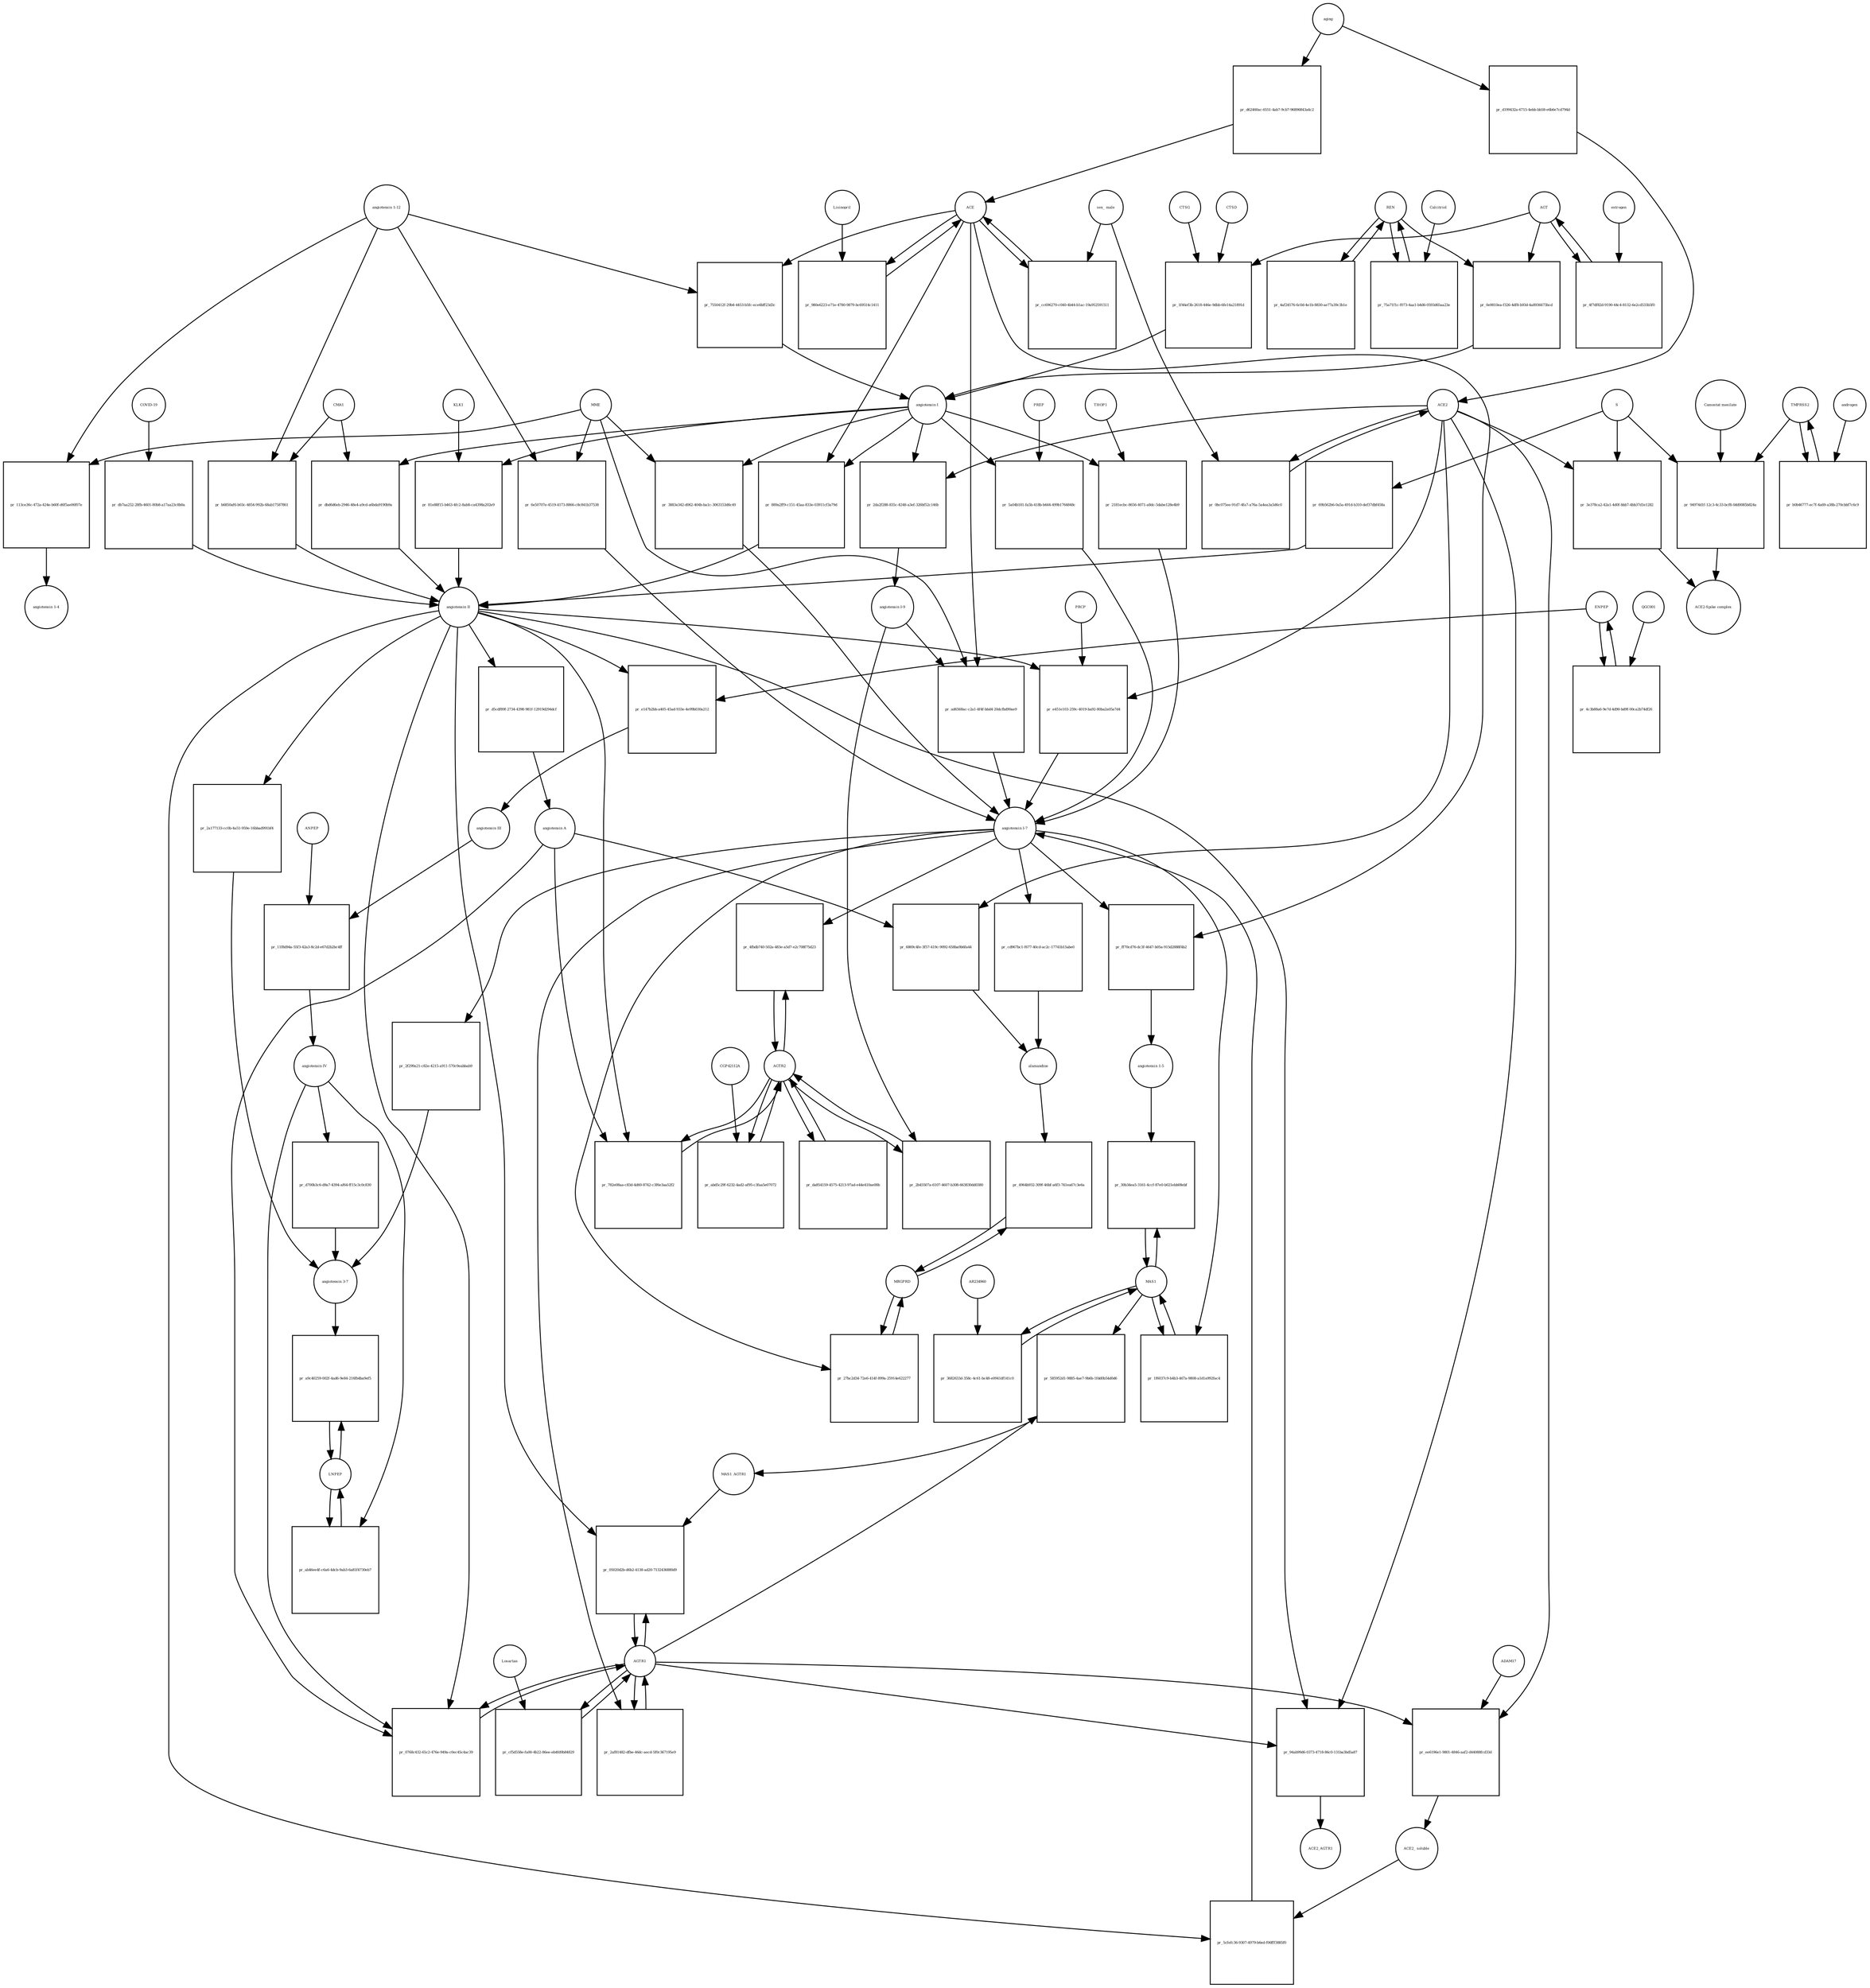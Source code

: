 strict digraph  {
"angiotensin I" [annotation="urn_miriam_obo.chebi_CHEBI%3A2718", bipartite=0, cls="simple chemical", fontsize=4, label="angiotensin I", shape=circle];
"pr_889a2ff9-c151-45aa-833e-03911cf3a79d" [annotation="", bipartite=1, cls=process, fontsize=4, label="pr_889a2ff9-c151-45aa-833e-03911cf3a79d", shape=square];
"angiotensin II" [annotation="urn_miriam_obo.chebi_CHEBI%3A2718", bipartite=0, cls="simple chemical", fontsize=4, label="angiotensin II", shape=circle];
ACE [annotation="urn_miriam_hgnc_HGNC%3A2707", bipartite=0, cls=macromolecule, fontsize=4, label=ACE, shape=circle];
"pr_2da2f288-835c-4248-a3ef-326bf52c146b" [annotation="", bipartite=1, cls=process, fontsize=4, label="pr_2da2f288-835c-4248-a3ef-326bf52c146b", shape=square];
"angiotensin I-9" [annotation="urn_miriam_obo.chebi_CHEBI%3A80128", bipartite=0, cls="simple chemical", fontsize=4, label="angiotensin I-9", shape=circle];
ACE2 [annotation="urn_miriam_hgnc_HGNC%3A13557", bipartite=0, cls=macromolecule, fontsize=4, label=ACE2, shape=circle];
"pr_ad6568ac-c2a1-4f4f-bbd4-20dcfbd90ae9" [annotation="", bipartite=1, cls=process, fontsize=4, label="pr_ad6568ac-c2a1-4f4f-bbd4-20dcfbd90ae9", shape=square];
"angiotensin I-7" [annotation="urn_miriam_obo.chebi_CHEBI%3A55438", bipartite=0, cls="simple chemical", fontsize=4, label="angiotensin I-7", shape=circle];
MME [annotation="urn_miriam_hgnc_HGNC%3A7154", bipartite=0, cls=macromolecule, fontsize=4, label=MME, shape=circle];
"pr_e451e103-259c-4019-ba92-80ba2a05a7d4" [annotation="", bipartite=1, cls=process, fontsize=4, label="pr_e451e103-259c-4019-ba92-80ba2a05a7d4", shape=square];
PRCP [annotation="urn_miriam_hgnc_HGNC%3A9344", bipartite=0, cls=macromolecule, fontsize=4, label=PRCP, shape=circle];
"pr_ff70cd76-dc3f-4647-b05a-915d2888f4b2" [annotation="", bipartite=1, cls=process, fontsize=4, label="pr_ff70cd76-dc3f-4647-b05a-915d2888f4b2", shape=square];
"angiotensin 1-5" [annotation="urn_miriam_obo.chebi_CHEBI%3A80129", bipartite=0, cls="simple chemical", fontsize=4, label="angiotensin 1-5", shape=circle];
REN [annotation="urn_miriam_hgnc_HGNC%3A9958", bipartite=0, cls=macromolecule, fontsize=4, label=REN, shape=circle];
"pr_75a71f1c-f073-4aa1-b4d6-0593d65aa23e" [annotation="", bipartite=1, cls="omitted process", fontsize=4, label="pr_75a71f1c-f073-4aa1-b4d6-0593d65aa23e", shape=square];
Calcitriol [annotation="urn_miriam_obo.chebi_CHEBI%3A17823", bipartite=0, cls="simple chemical", fontsize=4, label=Calcitriol, shape=circle];
AGT [annotation="urn_miriam_hgnc_HGNC%3A333", bipartite=0, cls=macromolecule, fontsize=4, label=AGT, shape=circle];
"pr_0e9810ea-f326-4df8-b93d-4a8936673bcd" [annotation="", bipartite=1, cls=process, fontsize=4, label="pr_0e9810ea-f326-4df8-b93d-4a8936673bcd", shape=square];
"pr_3883e342-d062-404b-ba1c-3063153d6c49" [annotation="", bipartite=1, cls=process, fontsize=4, label="pr_3883e342-d062-404b-ba1c-3063153d6c49", shape=square];
MAS1 [annotation="urn_miriam_hgnc_HGNC%3A6899", bipartite=0, cls=macromolecule, fontsize=4, label=MAS1, shape=circle];
"pr_30b34ea5-3161-4ccf-87e0-b021ebb08ebf" [annotation="", bipartite=1, cls=process, fontsize=4, label="pr_30b34ea5-3161-4ccf-87e0-b021ebb08ebf", shape=square];
"pr_cd967bc1-f677-40cd-ac2c-17741b15abe0" [annotation="", bipartite=1, cls=process, fontsize=4, label="pr_cd967bc1-f677-40cd-ac2c-17741b15abe0", shape=square];
alamandine [annotation="", bipartite=0, cls="simple chemical", fontsize=4, label=alamandine, shape=circle];
"pr_d5cdf89f-2734-4398-981f-12919d294dcf" [annotation="", bipartite=1, cls=process, fontsize=4, label="pr_d5cdf89f-2734-4398-981f-12919d294dcf", shape=square];
"angiotensin A" [annotation="urn_miriam_kegg.compound_C20970", bipartite=0, cls="simple chemical", fontsize=4, label="angiotensin A", shape=circle];
"pr_6869c4fe-3f57-419c-9092-658ba9b6fa44" [annotation="", bipartite=1, cls=process, fontsize=4, label="pr_6869c4fe-3f57-419c-9092-658ba9b6fa44", shape=square];
"pr_e147b2bb-a405-45ad-933e-4e99b030a212" [annotation="", bipartite=1, cls=process, fontsize=4, label="pr_e147b2bb-a405-45ad-933e-4e99b030a212", shape=square];
"angiotensin III" [annotation="urn_miriam_obo.chebi_CHEBI%3A89666", bipartite=0, cls="simple chemical", fontsize=4, label="angiotensin III", shape=circle];
ENPEP [annotation="", bipartite=0, cls=macromolecule, fontsize=4, label=ENPEP, shape=circle];
"pr_11f8d94a-55f3-42a3-8c2d-e67d2b2bc4ff" [annotation="", bipartite=1, cls=process, fontsize=4, label="pr_11f8d94a-55f3-42a3-8c2d-e67d2b2bc4ff", shape=square];
"angiotensin IV" [annotation="urn_miriam_pubmed_32333398|urn_miriam_obo.chebi_CHEBI%3A80127", bipartite=0, cls="simple chemical", fontsize=4, label="angiotensin IV", shape=circle];
"ANPEP " [annotation="urn_miriam_hgnc_HGNC%3A500", bipartite=0, cls=macromolecule, fontsize=4, label="ANPEP ", shape=circle];
AGTR2 [annotation="urn_miriam_hgnc_HGNC%3A338", bipartite=0, cls=macromolecule, fontsize=4, label=AGTR2, shape=circle];
"pr_abd5c29f-6232-4ad2-af95-c3faa5e07072" [annotation="", bipartite=1, cls=process, fontsize=4, label="pr_abd5c29f-6232-4ad2-af95-c3faa5e07072", shape=square];
CGP42112A [annotation="urn_miriam_obo.chebi_CHEBI%3A147302", bipartite=0, cls="simple chemical", fontsize=4, label=CGP42112A, shape=circle];
"pr_4af24576-6c0d-4e1b-8830-ae77a39c3b1e" [annotation="", bipartite=1, cls=process, fontsize=4, label="pr_4af24576-6c0d-4e1b-8830-ae77a39c3b1e", shape=square];
"pr_ee6196e1-9801-4846-aaf2-d44088fcd33d" [annotation="", bipartite=1, cls=process, fontsize=4, label="pr_ee6196e1-9801-4846-aaf2-d44088fcd33d", shape=square];
"ACE2_ soluble" [annotation="urn_miriam_hgnc.symbol_ACE2", bipartite=0, cls=macromolecule, fontsize=4, label="ACE2_ soluble", shape=circle];
ADAM17 [annotation="urn_miriam_hgnc_HGNC%3A195", bipartite=0, cls=macromolecule, fontsize=4, label=ADAM17, shape=circle];
AGTR1 [annotation="urn_miriam_hgnc_HGNC%3A336", bipartite=0, cls=macromolecule, fontsize=4, label=AGTR1, shape=circle];
"pr_782e08aa-c83d-4d60-8742-c3f6e3aa52f2" [annotation="", bipartite=1, cls=process, fontsize=4, label="pr_782e08aa-c83d-4d60-8742-c3f6e3aa52f2", shape=square];
"pr_d199432a-6715-4ebb-bb58-e6b6e7cd794d" [annotation="", bipartite=1, cls=process, fontsize=4, label="pr_d199432a-6715-4ebb-bb58-e6b6e7cd794d", shape=square];
aging [annotation="urn_miriam_obo.go_GO%3A0007568", bipartite=0, cls=phenotype, fontsize=4, label=aging, shape=circle];
MRGPRD [annotation="urn_miriam_hgnc_HGNC%3A29626", bipartite=0, cls=macromolecule, fontsize=4, label=MRGPRD, shape=circle];
"pr_4964b932-309f-46bf-a6f3-741ea67c3e6a" [annotation="", bipartite=1, cls=process, fontsize=4, label="pr_4964b932-309f-46bf-a6f3-741ea67c3e6a", shape=square];
"pr_5cfefc36-9307-4979-b6ed-f06fff3885f0" [annotation="", bipartite=1, cls=process, fontsize=4, label="pr_5cfefc36-9307-4979-b6ed-f06fff3885f0", shape=square];
"pr_d62460ac-6551-4ab7-9cb7-96896843a4c2" [annotation="", bipartite=1, cls=process, fontsize=4, label="pr_d62460ac-6551-4ab7-9cb7-96896843a4c2", shape=square];
"pr_0bc075ee-91d7-4fa7-a76a-5a4ea3a5d6c0" [annotation="", bipartite=1, cls=process, fontsize=4, label="pr_0bc075ee-91d7-4fa7-a76a-5a4ea3a5d6c0", shape=square];
"sex_ male" [annotation=urn_miriam_mesh_D008297, bipartite=0, cls=phenotype, fontsize=4, label="sex_ male", shape=circle];
"pr_69b562b6-0a5a-491d-b310-def37dbf458a" [annotation="", bipartite=1, cls=process, fontsize=4, label="pr_69b562b6-0a5a-491d-b310-def37dbf458a", shape=square];
S [annotation="urn_miriam_uniprot_P0DTC2|urn_miriam_uniprot_P59594", bipartite=0, cls=macromolecule, fontsize=4, label=S, shape=circle];
"pr_cc696270-c040-4b44-b1ac-19a952591511" [annotation="", bipartite=1, cls=process, fontsize=4, label="pr_cc696270-c040-4b44-b1ac-19a952591511", shape=square];
"pr_0768c432-65c2-476e-949a-c0ec45c4ac39" [annotation="", bipartite=1, cls=process, fontsize=4, label="pr_0768c432-65c2-476e-949a-c0ec45c4ac39", shape=square];
"pr_94ab99d6-0373-4718-86c0-131ba3bd5a87" [annotation="", bipartite=1, cls=process, fontsize=4, label="pr_94ab99d6-0373-4718-86c0-131ba3bd5a87", shape=square];
ACE2_AGTR1 [annotation=urn_miriam_pubmed_25225202, bipartite=0, cls=complex, fontsize=4, label=ACE2_AGTR1, shape=circle];
"pr_3e378ca2-42a1-4d0f-bbb7-4bb37d1e1282" [annotation="", bipartite=1, cls=process, fontsize=4, label="pr_3e378ca2-42a1-4d0f-bbb7-4bb37d1e1282", shape=square];
"ACE2-Spike complex" [annotation=urn_miriam_pubmed_32275855, bipartite=0, cls=complex, fontsize=4, label="ACE2-Spike complex", shape=circle];
"pr_db7aa252-28fb-4601-80b8-a17aa23c8b0a" [annotation="", bipartite=1, cls=process, fontsize=4, label="pr_db7aa252-28fb-4601-80b8-a17aa23c8b0a", shape=square];
"COVID-19" [annotation="urn_miriam_taxonomy_2697049|urn_miriam_mesh_C000657245", bipartite=0, cls=phenotype, fontsize=4, label="COVID-19", shape=circle];
"angiotensin 1-12" [annotation=urn_miriam_pubmed_27465904, bipartite=0, cls="simple chemical", fontsize=4, label="angiotensin 1-12", shape=circle];
"pr_b6850af6-b03c-4854-992b-68ab17587861" [annotation="", bipartite=1, cls=process, fontsize=4, label="pr_b6850af6-b03c-4854-992b-68ab17587861", shape=square];
CMA1 [annotation="urn_miriam_hgnc_HGNC%3A2097", bipartite=0, cls=macromolecule, fontsize=4, label=CMA1, shape=circle];
TMPRSS2 [annotation="urn_miriam_hgnc_HGNC%3A11876", bipartite=0, cls=macromolecule, fontsize=4, label=TMPRSS2, shape=circle];
"pr_b0b46777-ec7f-4a69-a38b-270cbbf7c6c9" [annotation="", bipartite=1, cls="omitted process", fontsize=4, label="pr_b0b46777-ec7f-4a69-a38b-270cbbf7c6c9", shape=square];
androgen [annotation="urn_miriam_obo.chebi_CHEBI%3A50113", bipartite=0, cls="simple chemical", fontsize=4, label=androgen, shape=circle];
"pr_4f7df82d-9190-44c4-8132-6e2cd533b5f0" [annotation="", bipartite=1, cls="omitted process", fontsize=4, label="pr_4f7df82d-9190-44c4-8132-6e2cd533b5f0", shape=square];
estrogen [annotation="urn_miriam_obo.chebi_CHEBI%3A50114", bipartite=0, cls="simple chemical", fontsize=4, label=estrogen, shape=circle];
"pr_113ce36c-472a-424e-b60f-d6f5ae06f07e" [annotation="", bipartite=1, cls=process, fontsize=4, label="pr_113ce36c-472a-424e-b60f-d6f5ae06f07e", shape=square];
"angiotensin 1-4" [annotation=urn_miriam_pubmed_22490446, bipartite=0, cls="simple chemical", fontsize=4, label="angiotensin 1-4", shape=circle];
"pr_585952d1-9885-4ae7-9b6b-1fdd0b54d0d6" [annotation="", bipartite=1, cls=process, fontsize=4, label="pr_585952d1-9885-4ae7-9b6b-1fdd0b54d0d6", shape=square];
MAS1_AGTR1 [annotation=urn_miriam_pubmed_15809376, bipartite=0, cls=complex, fontsize=4, label=MAS1_AGTR1, shape=circle];
"pr_05020d2b-d6b2-4138-ad20-7132436880d9" [annotation="", bipartite=1, cls=process, fontsize=4, label="pr_05020d2b-d6b2-4138-ad20-7132436880d9", shape=square];
"pr_980e6223-e71e-4780-9879-bc69514c1411" [annotation="", bipartite=1, cls=process, fontsize=4, label="pr_980e6223-e71e-4780-9879-bc69514c1411", shape=square];
Lisinopril [annotation="urn_miriam_obo.chebi_CHEBI%3A43755", bipartite=0, cls="simple chemical", fontsize=4, label=Lisinopril, shape=circle];
"pr_7550412f-29b4-4453-b5fc-ece6bff23d3c" [annotation="", bipartite=1, cls=process, fontsize=4, label="pr_7550412f-29b4-4453-b5fc-ece6bff23d3c", shape=square];
LNPEP [annotation="urn_miriam_hgnc_HGNC%3A6656", bipartite=0, cls=macromolecule, fontsize=4, label=LNPEP, shape=circle];
"pr_ab46ee4f-c6a6-4dcb-9ab3-6a81f4730eb7" [annotation="", bipartite=1, cls=process, fontsize=4, label="pr_ab46ee4f-c6a6-4dcb-9ab3-6a81f4730eb7", shape=square];
"pr_6e50707e-4519-4173-8866-c8c841b37538" [annotation="", bipartite=1, cls=process, fontsize=4, label="pr_6e50707e-4519-4173-8866-c8c841b37538", shape=square];
"pr_3682633d-358c-4c61-bc48-e0941df141c0" [annotation="", bipartite=1, cls=process, fontsize=4, label="pr_3682633d-358c-4c61-bc48-e0941df141c0", shape=square];
AR234960 [annotation="urn_miriam_pubchem.compound_146025955", bipartite=0, cls="simple chemical", fontsize=4, label=AR234960, shape=circle];
"pr_4c3b88a6-9e7d-4d90-bd9f-00ca2b74df26" [annotation="", bipartite=1, cls=process, fontsize=4, label="pr_4c3b88a6-9e7d-4d90-bd9f-00ca2b74df26", shape=square];
QGC001 [annotation=urn_miriam_pubmed_24337978, bipartite=0, cls="simple chemical", fontsize=4, label=QGC001, shape=circle];
"pr_1f46ef3b-2618-446e-9dbb-6fe14a21891d" [annotation="", bipartite=1, cls=process, fontsize=4, label="pr_1f46ef3b-2618-446e-9dbb-6fe14a21891d", shape=square];
CTSD [annotation="urn_miriam_hgnc_HGNC%3A2529", bipartite=0, cls=macromolecule, fontsize=4, label=CTSD, shape=circle];
CTSG [annotation="urn_miriam_hgnc_HGNC%3A2532", bipartite=0, cls=macromolecule, fontsize=4, label=CTSG, shape=circle];
"pr_dbd6d6eb-2946-48e4-a9cd-a6bda9190b9a" [annotation="", bipartite=1, cls=process, fontsize=4, label="pr_dbd6d6eb-2946-48e4-a9cd-a6bda9190b9a", shape=square];
"pr_81e88f15-b463-4fc2-8ab8-ca4398a202e9" [annotation="", bipartite=1, cls=process, fontsize=4, label="pr_81e88f15-b463-4fc2-8ab8-ca4398a202e9", shape=square];
KLK1 [annotation="urn_miriam_hgnc_HGNC%3A6357|urn_miriam_pubmed_6555043", bipartite=0, cls=macromolecule, fontsize=4, label=KLK1, shape=circle];
"pr_2181ecbc-8656-4071-a8dc-5dabe128e4b9" [annotation="", bipartite=1, cls=process, fontsize=4, label="pr_2181ecbc-8656-4071-a8dc-5dabe128e4b9", shape=square];
THOP1 [annotation="urn_miriam_hgnc_HGNC%3A11793", bipartite=0, cls=macromolecule, fontsize=4, label=THOP1, shape=circle];
"pr_5a04b181-fa5b-418b-b444-499b1764848c" [annotation="", bipartite=1, cls=process, fontsize=4, label="pr_5a04b181-fa5b-418b-b444-499b1764848c", shape=square];
PREP [annotation="urn_miriam_hgnc_HGNC%3A9358", bipartite=0, cls=macromolecule, fontsize=4, label=PREP, shape=circle];
"pr_cf5d558e-fa00-4b22-86ee-eb4fd9b84829" [annotation="", bipartite=1, cls=process, fontsize=4, label="pr_cf5d558e-fa00-4b22-86ee-eb4fd9b84829", shape=square];
Losartan [annotation="urn_miriam_obo.chebi_CHEBI%3A6541", bipartite=0, cls="simple chemical", fontsize=4, label=Losartan, shape=circle];
"pr_2af81482-dfbe-46dc-aecd-5f0c367195e9" [annotation="", bipartite=1, cls=process, fontsize=4, label="pr_2af81482-dfbe-46dc-aecd-5f0c367195e9", shape=square];
"pr_da854159-4575-4213-97ad-e44e410ae00b" [annotation="", bipartite=1, cls=process, fontsize=4, label="pr_da854159-4575-4213-97ad-e44e410ae00b", shape=square];
"pr_4fbdb740-502a-483e-a5d7-e2c708f75d23" [annotation="", bipartite=1, cls=process, fontsize=4, label="pr_4fbdb740-502a-483e-a5d7-e2c708f75d23", shape=square];
"pr_2b45507a-6107-4607-b308-663830dd0380" [annotation="", bipartite=1, cls=process, fontsize=4, label="pr_2b45507a-6107-4607-b308-663830dd0380", shape=square];
"pr_1f6037c9-b4b3-467a-9808-a1d1a992fac4" [annotation="", bipartite=1, cls=process, fontsize=4, label="pr_1f6037c9-b4b3-467a-9808-a1d1a992fac4", shape=square];
"pr_27bc2d34-72e6-414f-899a-25914e622277" [annotation="", bipartite=1, cls=process, fontsize=4, label="pr_27bc2d34-72e6-414f-899a-25914e622277", shape=square];
"pr_2f299a21-c82e-4215-a911-570c9eabbab9" [annotation="", bipartite=1, cls=process, fontsize=4, label="pr_2f299a21-c82e-4215-a911-570c9eabbab9", shape=square];
"angiotensin 3-7" [annotation=urn_miriam_pubmed_30934934, bipartite=0, cls="simple chemical", fontsize=4, label="angiotensin 3-7", shape=circle];
"pr_2a177133-cc0b-4a51-959e-16bbad991bf4" [annotation="", bipartite=1, cls=process, fontsize=4, label="pr_2a177133-cc0b-4a51-959e-16bbad991bf4", shape=square];
"pr_d700b3c6-d9a7-4394-af64-ff15c3c0c830" [annotation="", bipartite=1, cls=process, fontsize=4, label="pr_d700b3c6-d9a7-4394-af64-ff15c3c0c830", shape=square];
"pr_94974d1f-12c3-4c33-bcf8-0dd0085b824a" [annotation="", bipartite=1, cls="omitted process", fontsize=4, label="pr_94974d1f-12c3-4c33-bcf8-0dd0085b824a", shape=square];
"Camostat mesilate" [annotation="urn_miriam_obo.chebi_CHEBI%3A135632", bipartite=0, cls="simple chemical", fontsize=4, label="Camostat mesilate", shape=circle];
"pr_a9c40259-002f-4ad6-9e84-216fb4ba9ef5" [annotation="", bipartite=1, cls=process, fontsize=4, label="pr_a9c40259-002f-4ad6-9e84-216fb4ba9ef5", shape=square];
"angiotensin I" -> "pr_889a2ff9-c151-45aa-833e-03911cf3a79d"  [annotation="", interaction_type=consumption];
"angiotensin I" -> "pr_2da2f288-835c-4248-a3ef-326bf52c146b"  [annotation="", interaction_type=consumption];
"angiotensin I" -> "pr_3883e342-d062-404b-ba1c-3063153d6c49"  [annotation="", interaction_type=consumption];
"angiotensin I" -> "pr_dbd6d6eb-2946-48e4-a9cd-a6bda9190b9a"  [annotation="", interaction_type=consumption];
"angiotensin I" -> "pr_81e88f15-b463-4fc2-8ab8-ca4398a202e9"  [annotation="", interaction_type=consumption];
"angiotensin I" -> "pr_2181ecbc-8656-4071-a8dc-5dabe128e4b9"  [annotation="", interaction_type=consumption];
"angiotensin I" -> "pr_5a04b181-fa5b-418b-b444-499b1764848c"  [annotation="", interaction_type=consumption];
"pr_889a2ff9-c151-45aa-833e-03911cf3a79d" -> "angiotensin II"  [annotation="", interaction_type=production];
"angiotensin II" -> "pr_e451e103-259c-4019-ba92-80ba2a05a7d4"  [annotation="", interaction_type=consumption];
"angiotensin II" -> "pr_d5cdf89f-2734-4398-981f-12919d294dcf"  [annotation="", interaction_type=consumption];
"angiotensin II" -> "pr_e147b2bb-a405-45ad-933e-4e99b030a212"  [annotation="", interaction_type=consumption];
"angiotensin II" -> "pr_782e08aa-c83d-4d60-8742-c3f6e3aa52f2"  [annotation="urn_miriam_pubmed_17630322|urn_miriam_taxonomy_9606|urn_miriam_pubmed_17138938", interaction_type=stimulation];
"angiotensin II" -> "pr_5cfefc36-9307-4979-b6ed-f06fff3885f0"  [annotation="", interaction_type=consumption];
"angiotensin II" -> "pr_0768c432-65c2-476e-949a-c0ec45c4ac39"  [annotation="urn_miriam_pubmed_17630322|urn_miriam_taxonomy_40674|urn_miriam_pubmed_26497614|urn_miriam_pubmed_32333398|urn_miriam_pubmed_17138938", interaction_type=stimulation];
"angiotensin II" -> "pr_94ab99d6-0373-4718-86c0-131ba3bd5a87"  [annotation="urn_miriam_pubmed_25225202|urn_miriam_taxonomy_40674", interaction_type=inhibition];
"angiotensin II" -> "pr_05020d2b-d6b2-4138-ad20-7132436880d9"  [annotation="urn_miriam_pubmed_15809376|urn_miriam_taxonomy_40674", interaction_type=stimulation];
"angiotensin II" -> "pr_2a177133-cc0b-4a51-959e-16bbad991bf4"  [annotation="", interaction_type=consumption];
ACE -> "pr_889a2ff9-c151-45aa-833e-03911cf3a79d"  [annotation="urn_miriam_taxonomy_9606|urn_miriam_pubmed_190881|urn_miriam_pubmed_10969042", interaction_type=catalysis];
ACE -> "pr_ad6568ac-c2a1-4f4f-bbd4-20dcfbd90ae9"  [annotation="urn_miriam_pubmed_15283675|urn_miriam_taxonomy_9606", interaction_type=catalysis];
ACE -> "pr_ff70cd76-dc3f-4647-b05a-915d2888f4b2"  [annotation="urn_miriam_pubmed_10969042|urn_miriam_taxonomy_9606", interaction_type=catalysis];
ACE -> "pr_cc696270-c040-4b44-b1ac-19a952591511"  [annotation="", interaction_type=consumption];
ACE -> "pr_980e6223-e71e-4780-9879-bc69514c1411"  [annotation="", interaction_type=consumption];
ACE -> "pr_7550412f-29b4-4453-b5fc-ece6bff23d3c"  [annotation="urn_miriam_pubmed_22490446|urn_miriam_taxonomy_10116", interaction_type=catalysis];
"pr_2da2f288-835c-4248-a3ef-326bf52c146b" -> "angiotensin I-9"  [annotation="", interaction_type=production];
"angiotensin I-9" -> "pr_ad6568ac-c2a1-4f4f-bbd4-20dcfbd90ae9"  [annotation="", interaction_type=consumption];
"angiotensin I-9" -> "pr_2b45507a-6107-4607-b308-663830dd0380"  [annotation="urn_miriam_pubmed_30048754|urn_miriam_taxonomy_10116", interaction_type=stimulation];
ACE2 -> "pr_2da2f288-835c-4248-a3ef-326bf52c146b"  [annotation="urn_miriam_pubmed_10969042|urn_miriam_taxonomy_9606", interaction_type=catalysis];
ACE2 -> "pr_e451e103-259c-4019-ba92-80ba2a05a7d4"  [annotation="urn_miriam_taxonomy_10090|urn_miriam_pubmed_23392115", interaction_type=catalysis];
ACE2 -> "pr_6869c4fe-3f57-419c-9092-658ba9b6fa44"  [annotation="urn_miriam_pubmed_23446738|urn_miriam_taxonomy_9606", interaction_type=catalysis];
ACE2 -> "pr_ee6196e1-9801-4846-aaf2-d44088fcd33d"  [annotation="", interaction_type=consumption];
ACE2 -> "pr_0bc075ee-91d7-4fa7-a76a-5a4ea3a5d6c0"  [annotation="", interaction_type=consumption];
ACE2 -> "pr_94ab99d6-0373-4718-86c0-131ba3bd5a87"  [annotation="", interaction_type=consumption];
ACE2 -> "pr_3e378ca2-42a1-4d0f-bbb7-4bb37d1e1282"  [annotation="", interaction_type=consumption];
"pr_ad6568ac-c2a1-4f4f-bbd4-20dcfbd90ae9" -> "angiotensin I-7"  [annotation="", interaction_type=production];
"angiotensin I-7" -> "pr_ff70cd76-dc3f-4647-b05a-915d2888f4b2"  [annotation="", interaction_type=consumption];
"angiotensin I-7" -> "pr_cd967bc1-f677-40cd-ac2c-17741b15abe0"  [annotation="", interaction_type=consumption];
"angiotensin I-7" -> "pr_2af81482-dfbe-46dc-aecd-5f0c367195e9"  [annotation="urn_miriam_pubmed_29928987|urn_miriam_taxonomy_9606", interaction_type=inhibition];
"angiotensin I-7" -> "pr_4fbdb740-502a-483e-a5d7-e2c708f75d23"  [annotation="urn_miriam_pubmed_15767466|urn_miriam_taxonomy_10116", interaction_type=stimulation];
"angiotensin I-7" -> "pr_1f6037c9-b4b3-467a-9808-a1d1a992fac4"  [annotation="urn_miriam_pubmed_27217404|urn_miriam_taxonomy_9606", interaction_type=stimulation];
"angiotensin I-7" -> "pr_27bc2d34-72e6-414f-899a-25914e622277"  [annotation="urn_miriam_pubmed_27217404|urn_miriam_taxonomy_9606", interaction_type=stimulation];
"angiotensin I-7" -> "pr_2f299a21-c82e-4215-a911-570c9eabbab9"  [annotation="", interaction_type=consumption];
MME -> "pr_ad6568ac-c2a1-4f4f-bbd4-20dcfbd90ae9"  [annotation="urn_miriam_pubmed_15283675|urn_miriam_taxonomy_9606", interaction_type=catalysis];
MME -> "pr_3883e342-d062-404b-ba1c-3063153d6c49"  [annotation="urn_miriam_taxonomy_9606|urn_miriam_pubmed_15283675", interaction_type=catalysis];
MME -> "pr_113ce36c-472a-424e-b60f-d6f5ae06f07e"  [annotation="urn_miriam_pubmed_22490446|urn_miriam_taxonomy_10116", interaction_type=catalysis];
MME -> "pr_6e50707e-4519-4173-8866-c8c841b37538"  [annotation="urn_miriam_pubmed_22490446|urn_miriam_taxonomy_10116", interaction_type=catalysis];
"pr_e451e103-259c-4019-ba92-80ba2a05a7d4" -> "angiotensin I-7"  [annotation="", interaction_type=production];
PRCP -> "pr_e451e103-259c-4019-ba92-80ba2a05a7d4"  [annotation="urn_miriam_taxonomy_10090|urn_miriam_pubmed_23392115", interaction_type=catalysis];
"pr_ff70cd76-dc3f-4647-b05a-915d2888f4b2" -> "angiotensin 1-5"  [annotation="", interaction_type=production];
"angiotensin 1-5" -> "pr_30b34ea5-3161-4ccf-87e0-b021ebb08ebf"  [annotation="urn_miriam_pubmed_27660028|urn_miriam_taxonomy_10116|urn_miriam_taxonomy_9606|urn_miriam_pubmed_27217404", interaction_type=stimulation];
REN -> "pr_75a71f1c-f073-4aa1-b4d6-0593d65aa23e"  [annotation="", interaction_type=consumption];
REN -> "pr_0e9810ea-f326-4df8-b93d-4a8936673bcd"  [annotation="urn_miriam_pubmed_10585461|urn_miriam_pubmed_30934934|urn_miriam_pubmed_6172448|urn_miriam_taxonomy_9606", interaction_type=catalysis];
REN -> "pr_4af24576-6c0d-4e1b-8830-ae77a39c3b1e"  [annotation="", interaction_type=consumption];
"pr_75a71f1c-f073-4aa1-b4d6-0593d65aa23e" -> REN  [annotation="", interaction_type=production];
Calcitriol -> "pr_75a71f1c-f073-4aa1-b4d6-0593d65aa23e"  [annotation="", interaction_type=inhibition];
AGT -> "pr_0e9810ea-f326-4df8-b93d-4a8936673bcd"  [annotation="", interaction_type=consumption];
AGT -> "pr_4f7df82d-9190-44c4-8132-6e2cd533b5f0"  [annotation="", interaction_type=consumption];
AGT -> "pr_1f46ef3b-2618-446e-9dbb-6fe14a21891d"  [annotation="", interaction_type=consumption];
"pr_0e9810ea-f326-4df8-b93d-4a8936673bcd" -> "angiotensin I"  [annotation="", interaction_type=production];
"pr_3883e342-d062-404b-ba1c-3063153d6c49" -> "angiotensin I-7"  [annotation="", interaction_type=production];
MAS1 -> "pr_30b34ea5-3161-4ccf-87e0-b021ebb08ebf"  [annotation="", interaction_type=consumption];
MAS1 -> "pr_585952d1-9885-4ae7-9b6b-1fdd0b54d0d6"  [annotation="", interaction_type=consumption];
MAS1 -> "pr_3682633d-358c-4c61-bc48-e0941df141c0"  [annotation="", interaction_type=consumption];
MAS1 -> "pr_1f6037c9-b4b3-467a-9808-a1d1a992fac4"  [annotation="", interaction_type=consumption];
"pr_30b34ea5-3161-4ccf-87e0-b021ebb08ebf" -> MAS1  [annotation="", interaction_type=production];
"pr_cd967bc1-f677-40cd-ac2c-17741b15abe0" -> alamandine  [annotation="", interaction_type=production];
alamandine -> "pr_4964b932-309f-46bf-a6f3-741ea67c3e6a"  [annotation="urn_miriam_pubmed_23446738|urn_miriam_taxonomy_9606", interaction_type=stimulation];
"pr_d5cdf89f-2734-4398-981f-12919d294dcf" -> "angiotensin A"  [annotation="", interaction_type=production];
"angiotensin A" -> "pr_6869c4fe-3f57-419c-9092-658ba9b6fa44"  [annotation="", interaction_type=consumption];
"angiotensin A" -> "pr_782e08aa-c83d-4d60-8742-c3f6e3aa52f2"  [annotation="urn_miriam_pubmed_17630322|urn_miriam_taxonomy_9606|urn_miriam_pubmed_17138938", interaction_type=stimulation];
"angiotensin A" -> "pr_0768c432-65c2-476e-949a-c0ec45c4ac39"  [annotation="urn_miriam_pubmed_17630322|urn_miriam_taxonomy_40674|urn_miriam_pubmed_26497614|urn_miriam_pubmed_32333398|urn_miriam_pubmed_17138938", interaction_type=stimulation];
"pr_6869c4fe-3f57-419c-9092-658ba9b6fa44" -> alamandine  [annotation="", interaction_type=production];
"pr_e147b2bb-a405-45ad-933e-4e99b030a212" -> "angiotensin III"  [annotation="", interaction_type=production];
"angiotensin III" -> "pr_11f8d94a-55f3-42a3-8c2d-e67d2b2bc4ff"  [annotation="", interaction_type=consumption];
ENPEP -> "pr_e147b2bb-a405-45ad-933e-4e99b030a212"  [annotation="urn_miriam_pubmed_8876246|urn_miriam_taxonomy_10090", interaction_type=catalysis];
ENPEP -> "pr_4c3b88a6-9e7d-4d90-bd9f-00ca2b74df26"  [annotation="", interaction_type=consumption];
"pr_11f8d94a-55f3-42a3-8c2d-e67d2b2bc4ff" -> "angiotensin IV"  [annotation="", interaction_type=production];
"angiotensin IV" -> "pr_0768c432-65c2-476e-949a-c0ec45c4ac39"  [annotation="urn_miriam_pubmed_17630322|urn_miriam_taxonomy_40674|urn_miriam_pubmed_26497614|urn_miriam_pubmed_32333398|urn_miriam_pubmed_17138938", interaction_type=stimulation];
"angiotensin IV" -> "pr_ab46ee4f-c6a6-4dcb-9ab3-6a81f4730eb7"  [annotation="urn_miriam_pubmed_11707427|urn_miriam_taxonomy_10090", interaction_type=stimulation];
"angiotensin IV" -> "pr_d700b3c6-d9a7-4394-af64-ff15c3c0c830"  [annotation="", interaction_type=consumption];
"ANPEP " -> "pr_11f8d94a-55f3-42a3-8c2d-e67d2b2bc4ff"  [annotation="urn_miriam_pubmed_8876246|urn_miriam_taxonomy_10090", interaction_type=catalysis];
AGTR2 -> "pr_abd5c29f-6232-4ad2-af95-c3faa5e07072"  [annotation="", interaction_type=consumption];
AGTR2 -> "pr_782e08aa-c83d-4d60-8742-c3f6e3aa52f2"  [annotation="", interaction_type=consumption];
AGTR2 -> "pr_da854159-4575-4213-97ad-e44e410ae00b"  [annotation="", interaction_type=consumption];
AGTR2 -> "pr_4fbdb740-502a-483e-a5d7-e2c708f75d23"  [annotation="", interaction_type=consumption];
AGTR2 -> "pr_2b45507a-6107-4607-b308-663830dd0380"  [annotation="", interaction_type=consumption];
"pr_abd5c29f-6232-4ad2-af95-c3faa5e07072" -> AGTR2  [annotation="", interaction_type=production];
CGP42112A -> "pr_abd5c29f-6232-4ad2-af95-c3faa5e07072"  [annotation=urn_miriam_pubmed_25014541, interaction_type=stimulation];
"pr_4af24576-6c0d-4e1b-8830-ae77a39c3b1e" -> REN  [annotation="", interaction_type=production];
"pr_ee6196e1-9801-4846-aaf2-d44088fcd33d" -> "ACE2_ soluble"  [annotation="", interaction_type=production];
"ACE2_ soluble" -> "pr_5cfefc36-9307-4979-b6ed-f06fff3885f0"  [annotation="urn_miriam_pubmed_28512108|urn_miriam_taxonomy_9606", interaction_type=stimulation];
ADAM17 -> "pr_ee6196e1-9801-4846-aaf2-d44088fcd33d"  [annotation="urn_miriam_pubmed_24227843|urn_miriam_taxonomy_9606|urn_miriam_pubmed_32333398|urn_miriam_pubmed_28512108", interaction_type=catalysis];
AGTR1 -> "pr_ee6196e1-9801-4846-aaf2-d44088fcd33d"  [annotation="urn_miriam_pubmed_24227843|urn_miriam_taxonomy_9606|urn_miriam_pubmed_32333398|urn_miriam_pubmed_28512108", interaction_type=stimulation];
AGTR1 -> "pr_0768c432-65c2-476e-949a-c0ec45c4ac39"  [annotation="", interaction_type=consumption];
AGTR1 -> "pr_94ab99d6-0373-4718-86c0-131ba3bd5a87"  [annotation="", interaction_type=consumption];
AGTR1 -> "pr_585952d1-9885-4ae7-9b6b-1fdd0b54d0d6"  [annotation="", interaction_type=consumption];
AGTR1 -> "pr_05020d2b-d6b2-4138-ad20-7132436880d9"  [annotation="", interaction_type=consumption];
AGTR1 -> "pr_cf5d558e-fa00-4b22-86ee-eb4fd9b84829"  [annotation="", interaction_type=consumption];
AGTR1 -> "pr_2af81482-dfbe-46dc-aecd-5f0c367195e9"  [annotation="", interaction_type=consumption];
"pr_782e08aa-c83d-4d60-8742-c3f6e3aa52f2" -> AGTR2  [annotation="", interaction_type=production];
"pr_d199432a-6715-4ebb-bb58-e6b6e7cd794d" -> ACE2  [annotation="", interaction_type=production];
aging -> "pr_d199432a-6715-4ebb-bb58-e6b6e7cd794d"  [annotation="urn_miriam_pubmed_20689271|urn_miriam_taxonomy_10116", interaction_type=inhibition];
aging -> "pr_d62460ac-6551-4ab7-9cb7-96896843a4c2"  [annotation="urn_miriam_pubmed_20689271|urn_miriam_taxonomy_10116", interaction_type=stimulation];
MRGPRD -> "pr_4964b932-309f-46bf-a6f3-741ea67c3e6a"  [annotation="", interaction_type=consumption];
MRGPRD -> "pr_27bc2d34-72e6-414f-899a-25914e622277"  [annotation="", interaction_type=consumption];
"pr_4964b932-309f-46bf-a6f3-741ea67c3e6a" -> MRGPRD  [annotation="", interaction_type=production];
"pr_5cfefc36-9307-4979-b6ed-f06fff3885f0" -> "angiotensin I-7"  [annotation="", interaction_type=production];
"pr_d62460ac-6551-4ab7-9cb7-96896843a4c2" -> ACE  [annotation="", interaction_type=production];
"pr_0bc075ee-91d7-4fa7-a76a-5a4ea3a5d6c0" -> ACE2  [annotation="", interaction_type=production];
"sex_ male" -> "pr_0bc075ee-91d7-4fa7-a76a-5a4ea3a5d6c0"  [annotation="urn_miriam_pubmed_26171856|urn_miriam_taxonomy_10116", interaction_type=stimulation];
"sex_ male" -> "pr_cc696270-c040-4b44-b1ac-19a952591511"  [annotation="urn_miriam_pubmed_26171856|urn_miriam_taxonomy_10116", interaction_type=stimulation];
"pr_69b562b6-0a5a-491d-b310-def37dbf458a" -> "angiotensin II"  [annotation="", interaction_type=production];
S -> "pr_69b562b6-0a5a-491d-b310-def37dbf458a"  [annotation="urn_miriam_pubmed_16007097|urn_miriam_taxonomy_10090", interaction_type=stimulation];
S -> "pr_3e378ca2-42a1-4d0f-bbb7-4bb37d1e1282"  [annotation="", interaction_type=consumption];
S -> "pr_94974d1f-12c3-4c33-bcf8-0dd0085b824a"  [annotation="", interaction_type=consumption];
"pr_cc696270-c040-4b44-b1ac-19a952591511" -> ACE  [annotation="", interaction_type=production];
"pr_0768c432-65c2-476e-949a-c0ec45c4ac39" -> AGTR1  [annotation="", interaction_type=production];
"pr_94ab99d6-0373-4718-86c0-131ba3bd5a87" -> ACE2_AGTR1  [annotation="", interaction_type=production];
"pr_3e378ca2-42a1-4d0f-bbb7-4bb37d1e1282" -> "ACE2-Spike complex"  [annotation="", interaction_type=production];
"pr_db7aa252-28fb-4601-80b8-a17aa23c8b0a" -> "angiotensin II"  [annotation="", interaction_type=production];
"COVID-19" -> "pr_db7aa252-28fb-4601-80b8-a17aa23c8b0a"  [annotation="urn_miriam_pubmed_32048163|urn_miriam_taxonomy_9606", interaction_type=stimulation];
"angiotensin 1-12" -> "pr_b6850af6-b03c-4854-992b-68ab17587861"  [annotation="", interaction_type=consumption];
"angiotensin 1-12" -> "pr_113ce36c-472a-424e-b60f-d6f5ae06f07e"  [annotation="", interaction_type=consumption];
"angiotensin 1-12" -> "pr_7550412f-29b4-4453-b5fc-ece6bff23d3c"  [annotation="", interaction_type=consumption];
"angiotensin 1-12" -> "pr_6e50707e-4519-4173-8866-c8c841b37538"  [annotation="", interaction_type=consumption];
"pr_b6850af6-b03c-4854-992b-68ab17587861" -> "angiotensin II"  [annotation="", interaction_type=production];
CMA1 -> "pr_b6850af6-b03c-4854-992b-68ab17587861"  [annotation="urn_miriam_pubmed_22180785|urn_miriam_taxonomy_9606", interaction_type=catalysis];
CMA1 -> "pr_dbd6d6eb-2946-48e4-a9cd-a6bda9190b9a"  [annotation="urn_miriam_pubmed_2266130|urn_miriam_taxonomy_9606", interaction_type=catalysis];
TMPRSS2 -> "pr_b0b46777-ec7f-4a69-a38b-270cbbf7c6c9"  [annotation="", interaction_type=consumption];
TMPRSS2 -> "pr_94974d1f-12c3-4c33-bcf8-0dd0085b824a"  [annotation="urn_miriam_pubmed_32142651|urn_miriam_taxonomy_9606", interaction_type=stimulation];
"pr_b0b46777-ec7f-4a69-a38b-270cbbf7c6c9" -> TMPRSS2  [annotation="", interaction_type=production];
androgen -> "pr_b0b46777-ec7f-4a69-a38b-270cbbf7c6c9"  [annotation="urn_miriam_pubmed_10485450|urn_miriam_taxonomy_9606", interaction_type=stimulation];
"pr_4f7df82d-9190-44c4-8132-6e2cd533b5f0" -> AGT  [annotation="", interaction_type=production];
estrogen -> "pr_4f7df82d-9190-44c4-8132-6e2cd533b5f0"  [annotation=urn_miriam_pubmed_30934934, interaction_type=stimulation];
"pr_113ce36c-472a-424e-b60f-d6f5ae06f07e" -> "angiotensin 1-4"  [annotation="", interaction_type=production];
"pr_585952d1-9885-4ae7-9b6b-1fdd0b54d0d6" -> MAS1_AGTR1  [annotation="", interaction_type=production];
MAS1_AGTR1 -> "pr_05020d2b-d6b2-4138-ad20-7132436880d9"  [annotation="urn_miriam_pubmed_15809376|urn_miriam_taxonomy_40674", interaction_type=inhibition];
"pr_05020d2b-d6b2-4138-ad20-7132436880d9" -> AGTR1  [annotation="", interaction_type=production];
"pr_980e6223-e71e-4780-9879-bc69514c1411" -> ACE  [annotation="", interaction_type=production];
Lisinopril -> "pr_980e6223-e71e-4780-9879-bc69514c1411"  [annotation=urn_miriam_pubmed_2550696, interaction_type=inhibition];
"pr_7550412f-29b4-4453-b5fc-ece6bff23d3c" -> "angiotensin I"  [annotation="", interaction_type=production];
LNPEP -> "pr_ab46ee4f-c6a6-4dcb-9ab3-6a81f4730eb7"  [annotation="", interaction_type=consumption];
LNPEP -> "pr_a9c40259-002f-4ad6-9e84-216fb4ba9ef5"  [annotation="", interaction_type=consumption];
"pr_ab46ee4f-c6a6-4dcb-9ab3-6a81f4730eb7" -> LNPEP  [annotation="", interaction_type=production];
"pr_6e50707e-4519-4173-8866-c8c841b37538" -> "angiotensin I-7"  [annotation="", interaction_type=production];
"pr_3682633d-358c-4c61-bc48-e0941df141c0" -> MAS1  [annotation="", interaction_type=production];
AR234960 -> "pr_3682633d-358c-4c61-bc48-e0941df141c0"  [annotation=urn_miriam_pubmed_29287092, interaction_type=stimulation];
"pr_4c3b88a6-9e7d-4d90-bd9f-00ca2b74df26" -> ENPEP  [annotation="", interaction_type=production];
QGC001 -> "pr_4c3b88a6-9e7d-4d90-bd9f-00ca2b74df26"  [annotation="", interaction_type=inhibition];
"pr_1f46ef3b-2618-446e-9dbb-6fe14a21891d" -> "angiotensin I"  [annotation="", interaction_type=production];
CTSD -> "pr_1f46ef3b-2618-446e-9dbb-6fe14a21891d"  [annotation="urn_miriam_pubmed_6172448|urn_miriam_taxonomy_9606", interaction_type=catalysis];
CTSG -> "pr_1f46ef3b-2618-446e-9dbb-6fe14a21891d"  [annotation="urn_miriam_pubmed_6172448|urn_miriam_taxonomy_9606", interaction_type=catalysis];
"pr_dbd6d6eb-2946-48e4-a9cd-a6bda9190b9a" -> "angiotensin II"  [annotation="", interaction_type=production];
"pr_81e88f15-b463-4fc2-8ab8-ca4398a202e9" -> "angiotensin II"  [annotation="", interaction_type=production];
KLK1 -> "pr_81e88f15-b463-4fc2-8ab8-ca4398a202e9"  [annotation="urn_miriam_taxonomy_9823|urn_miriam_pubmed_6555043", interaction_type=catalysis];
"pr_2181ecbc-8656-4071-a8dc-5dabe128e4b9" -> "angiotensin I-7"  [annotation="", interaction_type=production];
THOP1 -> "pr_2181ecbc-8656-4071-a8dc-5dabe128e4b9"  [annotation="urn_miriam_pubmed_24041943|urn_miriam_taxonomy_10116", interaction_type=catalysis];
"pr_5a04b181-fa5b-418b-b444-499b1764848c" -> "angiotensin I-7"  [annotation="", interaction_type=production];
PREP -> "pr_5a04b181-fa5b-418b-b444-499b1764848c"  [annotation="urn_miriam_pubmed_23463883|urn_miriam_taxonomy_40674", interaction_type=catalysis];
"pr_cf5d558e-fa00-4b22-86ee-eb4fd9b84829" -> AGTR1  [annotation="", interaction_type=production];
Losartan -> "pr_cf5d558e-fa00-4b22-86ee-eb4fd9b84829"  [annotation="urn_miriam_pubmed_24530803|urn_miriam_taxonomy_8355", interaction_type=inhibition];
"pr_2af81482-dfbe-46dc-aecd-5f0c367195e9" -> AGTR1  [annotation="", interaction_type=production];
"pr_da854159-4575-4213-97ad-e44e410ae00b" -> AGTR2  [annotation="", interaction_type=production];
"pr_4fbdb740-502a-483e-a5d7-e2c708f75d23" -> AGTR2  [annotation="", interaction_type=production];
"pr_2b45507a-6107-4607-b308-663830dd0380" -> AGTR2  [annotation="", interaction_type=production];
"pr_1f6037c9-b4b3-467a-9808-a1d1a992fac4" -> MAS1  [annotation="", interaction_type=production];
"pr_27bc2d34-72e6-414f-899a-25914e622277" -> MRGPRD  [annotation="", interaction_type=production];
"pr_2f299a21-c82e-4215-a911-570c9eabbab9" -> "angiotensin 3-7"  [annotation="", interaction_type=production];
"angiotensin 3-7" -> "pr_a9c40259-002f-4ad6-9e84-216fb4ba9ef5"  [annotation=urn_miriam_pubmed_30934934, interaction_type=stimulation];
"pr_2a177133-cc0b-4a51-959e-16bbad991bf4" -> "angiotensin 3-7"  [annotation="", interaction_type=production];
"pr_d700b3c6-d9a7-4394-af64-ff15c3c0c830" -> "angiotensin 3-7"  [annotation="", interaction_type=production];
"pr_94974d1f-12c3-4c33-bcf8-0dd0085b824a" -> "ACE2-Spike complex"  [annotation="", interaction_type=production];
"Camostat mesilate" -> "pr_94974d1f-12c3-4c33-bcf8-0dd0085b824a"  [annotation="urn_miriam_pubmed_32142651|urn_miriam_taxonomy_9606", interaction_type=inhibition];
"pr_a9c40259-002f-4ad6-9e84-216fb4ba9ef5" -> LNPEP  [annotation="", interaction_type=production];
}
